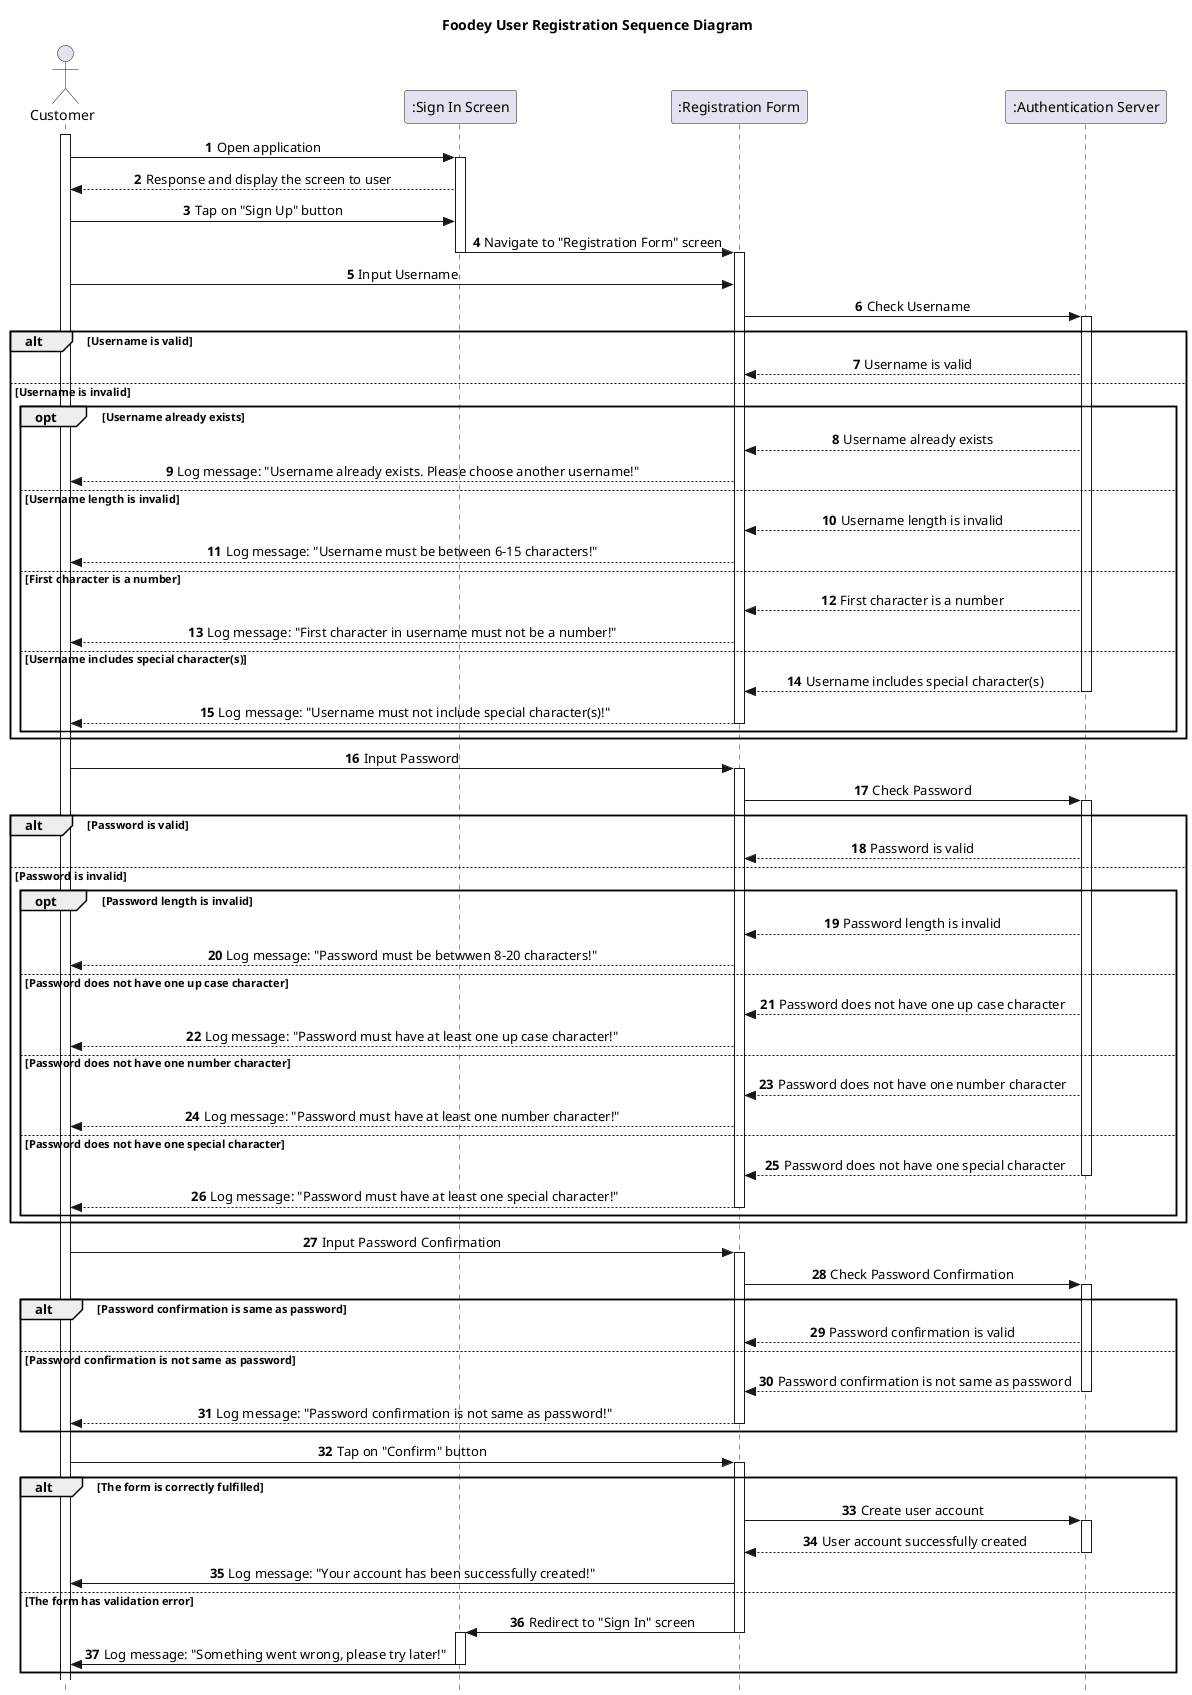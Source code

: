 @startuml Foodey_sequence

title Foodey User Registration Sequence Diagram

skinparam Style strictuml
skinparam sequenceMessageAlign center

actor "Customer" as Cm
participant ":Sign In Screen" as SI
participant ":Registration Form" as RF
participant ":Authentication Server" as AS

autonumber

activate Cm
Cm -> SI: Open application

activate SI
SI --> Cm: Response and display the screen to user


Cm -> SI: Tap on "Sign Up" button
SI -> RF: Navigate to "Registration Form" screen
deactivate SI

activate RF

'=============== Username ==============='
Cm -> RF: Input Username
RF -> AS: Check Username
activate AS

alt Username is valid
    AS --> RF: Username is valid
else Username is invalid
    opt Username already exists
        AS --> RF: Username already exists
        RF --> Cm: Log message: "Username already exists. Please choose another username!"
    else Username length is invalid
        AS --> RF: Username length is invalid
        RF --> Cm: Log message: "Username must be between 6-15 characters!"
    else First character is a number
        AS --> RF: First character is a number
        RF --> Cm: Log message: "First character in username must not be a number!"
    else Username includes special character(s)
        AS --> RF: Username includes special character(s)
        deactivate AS
        RF --> Cm: Log message: "Username must not include special character(s)!"
        deactivate RF
    end
end


'=============== Password ==============='
Cm -> RF: Input Password
activate RF
RF -> AS: Check Password
activate AS

alt Password is valid
    AS --> RF: Password is valid
else Password is invalid
    opt Password length is invalid
        AS --> RF: Password length is invalid
        RF --> Cm: Log message: "Password must be betwwen 8-20 characters!"
    else Password does not have one up case character
        AS --> RF: Password does not have one up case character
        RF --> Cm: Log message: "Password must have at least one up case character!"
    else Password does not have one number character
        AS --> RF: Password does not have one number character
        RF --> Cm: Log message: "Password must have at least one number character!"
    else Password does not have one special character
        AS --> RF: Password does not have one special character
        deactivate AS
        RF --> Cm: Log message: "Password must have at least one special character!"
        deactivate RF
    end
end

'=============== Password Confirmation ==============='
Cm -> RF: Input Password Confirmation
activate RF
RF -> AS: Check Password Confirmation
activate AS

alt Password confirmation is same as password
    AS --> RF: Password confirmation is valid
else Password confirmation is not same as password
    AS --> RF: Password confirmation is not same as password
    deactivate AS
    RF --> Cm: Log message: "Password confirmation is not same as password!"
        deactivate RF
end

'=============== Confirm Registration Form ==============='
Cm -> RF: Tap on "Confirm" button
activate RF

alt The form is correctly fulfilled
    RF -> AS: Create user account
    activate AS
    AS --> RF: User account successfully created
    deactivate AS
    RF -> Cm: Log message: "Your account has been successfully created!"
else The form has validation error 
    RF -> SI: Redirect to "Sign In" screen
    deactivate RF
    activate SI
    SI -> Cm: Log message: "Something went wrong, please try later!"
    deactivate SI
end
@enduml
